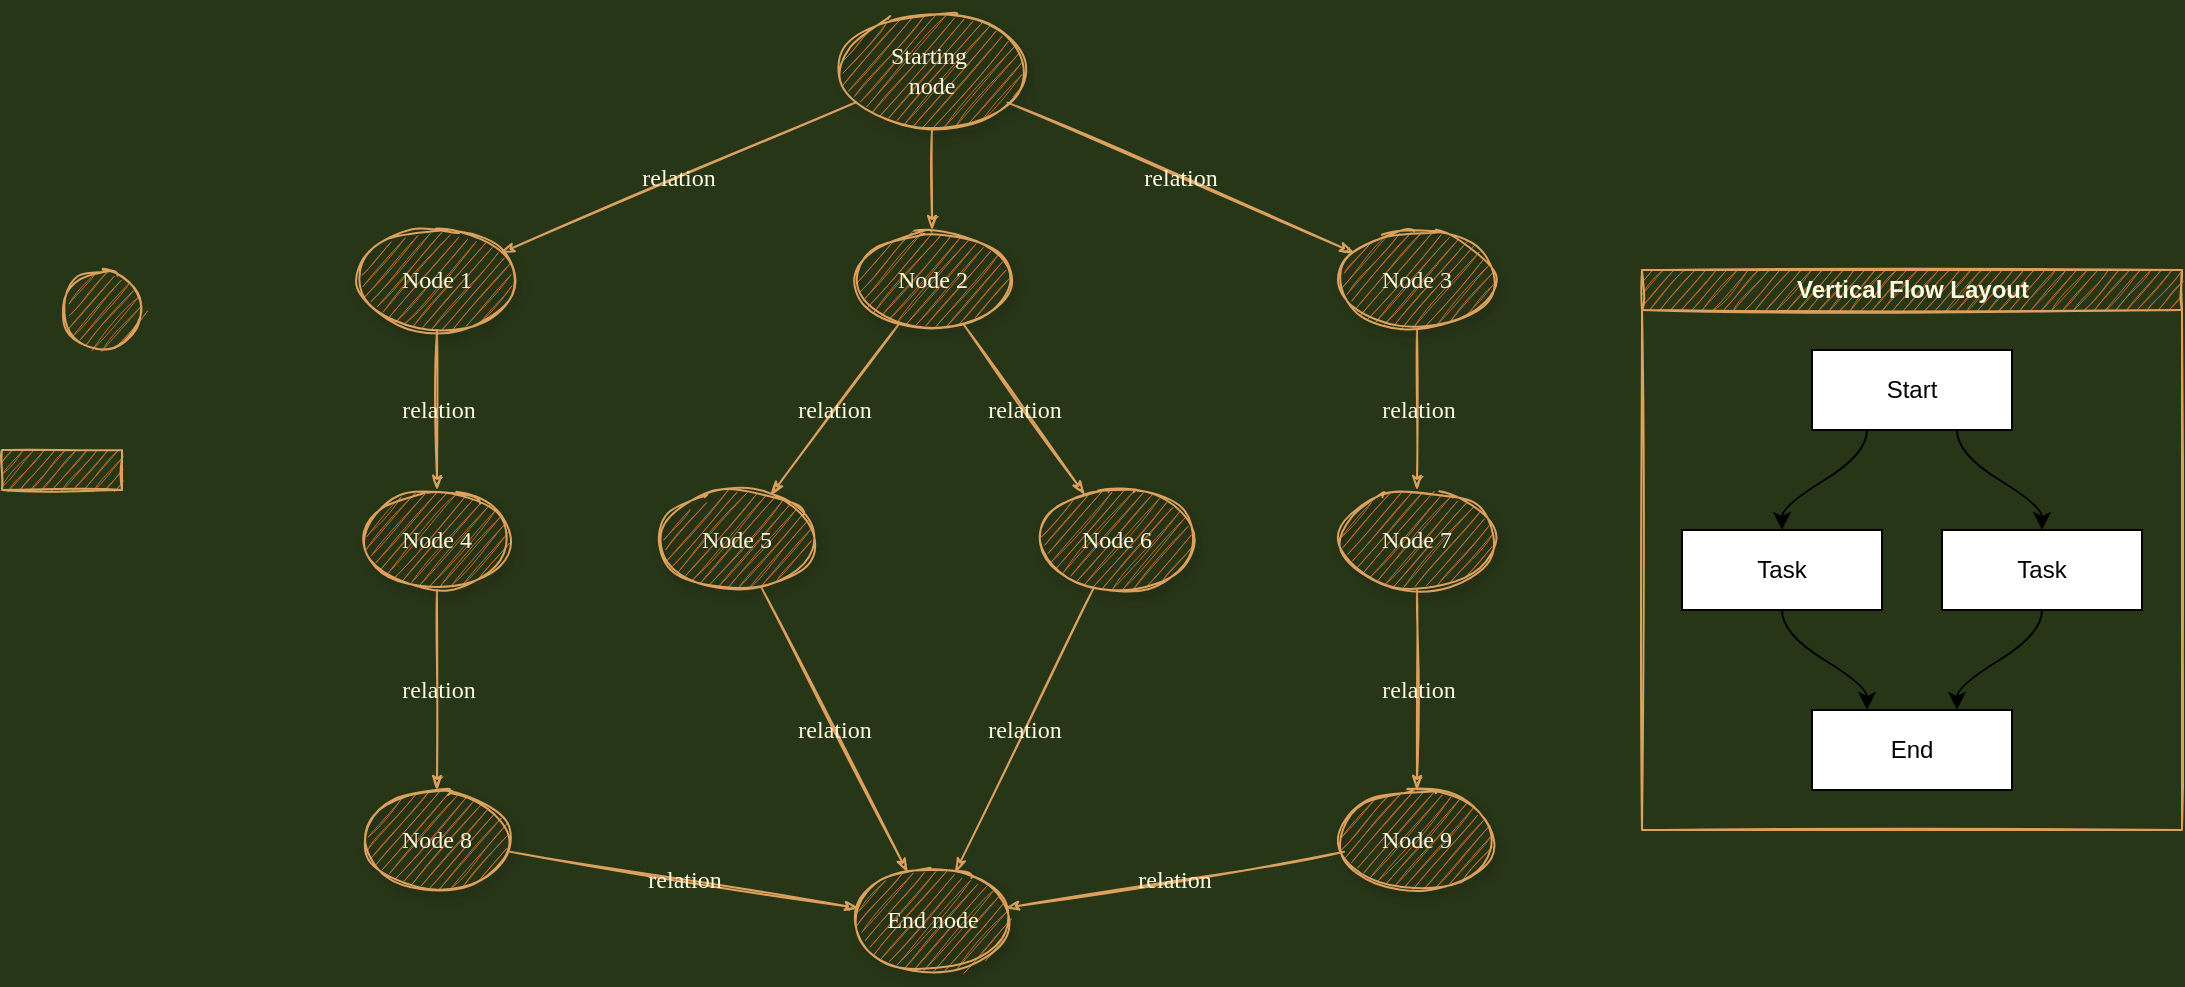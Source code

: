 <mxfile version="14.4.9" type="github">
  <diagram name="Page-1" id="42789a77-a242-8287-6e28-9cd8cfd52e62">
    <mxGraphModel dx="1401" dy="800" grid="1" gridSize="10" guides="1" tooltips="1" connect="1" arrows="1" fold="1" page="1" pageScale="1" pageWidth="1100" pageHeight="850" background="#283618" math="0" shadow="0">
      <root>
        <mxCell id="0" />
        <mxCell id="1" parent="0" />
        <mxCell id="1ea317790d2ca983-12" style="edgeStyle=none;rounded=1;html=1;labelBackgroundColor=none;startArrow=none;startFill=0;startSize=5;endArrow=classicThin;endFill=1;endSize=5;jettySize=auto;orthogonalLoop=1;strokeColor=#DDA15E;strokeWidth=1;fontFamily=Verdana;fontSize=12;sketch=1;fontColor=#FEFAE0;" parent="1" source="1ea317790d2ca983-1" target="1ea317790d2ca983-2" edge="1">
          <mxGeometry relative="1" as="geometry" />
        </mxCell>
        <mxCell id="1ea317790d2ca983-13" value="relation" style="edgeStyle=none;rounded=1;html=1;labelBackgroundColor=none;startArrow=none;startFill=0;startSize=5;endArrow=classicThin;endFill=1;endSize=5;jettySize=auto;orthogonalLoop=1;strokeColor=#DDA15E;strokeWidth=1;fontFamily=Verdana;fontSize=12;sketch=1;fontColor=#FEFAE0;" parent="1" source="1ea317790d2ca983-1" target="1ea317790d2ca983-9" edge="1">
          <mxGeometry relative="1" as="geometry" />
        </mxCell>
        <mxCell id="1ea317790d2ca983-14" value="relation" style="edgeStyle=none;rounded=1;html=1;labelBackgroundColor=none;startArrow=none;startFill=0;startSize=5;endArrow=classicThin;endFill=1;endSize=5;jettySize=auto;orthogonalLoop=1;strokeColor=#DDA15E;strokeWidth=1;fontFamily=Verdana;fontSize=12;sketch=1;fontColor=#FEFAE0;" parent="1" source="1ea317790d2ca983-1" target="1ea317790d2ca983-3" edge="1">
          <mxGeometry relative="1" as="geometry" />
        </mxCell>
        <mxCell id="1ea317790d2ca983-1" value="Starting&amp;nbsp;&lt;div&gt;node&lt;/div&gt;" style="ellipse;whiteSpace=wrap;html=1;rounded=0;shadow=1;comic=0;labelBackgroundColor=none;strokeWidth=1;fontFamily=Verdana;fontSize=12;align=center;sketch=1;fillColor=#BC6C25;strokeColor=#DDA15E;fontColor=#FEFAE0;" parent="1" vertex="1">
          <mxGeometry x="450" y="80" width="90" height="60" as="geometry" />
        </mxCell>
        <mxCell id="1ea317790d2ca983-21" value="relation" style="edgeStyle=none;rounded=1;html=1;labelBackgroundColor=none;startArrow=none;startFill=0;startSize=5;endArrow=classicThin;endFill=1;endSize=5;jettySize=auto;orthogonalLoop=1;strokeColor=#DDA15E;strokeWidth=1;fontFamily=Verdana;fontSize=12;sketch=1;fontColor=#FEFAE0;" parent="1" source="1ea317790d2ca983-2" target="1ea317790d2ca983-7" edge="1">
          <mxGeometry relative="1" as="geometry" />
        </mxCell>
        <mxCell id="1ea317790d2ca983-22" value="relation" style="edgeStyle=none;rounded=1;html=1;labelBackgroundColor=none;startArrow=none;startFill=0;startSize=5;endArrow=classicThin;endFill=1;endSize=5;jettySize=auto;orthogonalLoop=1;strokeColor=#DDA15E;strokeWidth=1;fontFamily=Verdana;fontSize=12;sketch=1;fontColor=#FEFAE0;" parent="1" source="1ea317790d2ca983-2" target="1ea317790d2ca983-6" edge="1">
          <mxGeometry relative="1" as="geometry" />
        </mxCell>
        <mxCell id="1ea317790d2ca983-2" value="&lt;span&gt;Node 2&lt;/span&gt;" style="ellipse;whiteSpace=wrap;html=1;rounded=0;shadow=1;comic=0;labelBackgroundColor=none;strokeWidth=1;fontFamily=Verdana;fontSize=12;align=center;sketch=1;fillColor=#BC6C25;strokeColor=#DDA15E;fontColor=#FEFAE0;" parent="1" vertex="1">
          <mxGeometry x="457.5" y="190" width="75" height="50" as="geometry" />
        </mxCell>
        <mxCell id="1ea317790d2ca983-15" value="relation" style="edgeStyle=none;rounded=1;html=1;labelBackgroundColor=none;startArrow=none;startFill=0;startSize=5;endArrow=classicThin;endFill=1;endSize=5;jettySize=auto;orthogonalLoop=1;strokeColor=#DDA15E;strokeWidth=1;fontFamily=Verdana;fontSize=12;sketch=1;fontColor=#FEFAE0;" parent="1" source="1ea317790d2ca983-3" target="1ea317790d2ca983-4" edge="1">
          <mxGeometry relative="1" as="geometry" />
        </mxCell>
        <mxCell id="1ea317790d2ca983-3" value="&lt;span&gt;Node 3&lt;/span&gt;" style="ellipse;whiteSpace=wrap;html=1;rounded=0;shadow=1;comic=0;labelBackgroundColor=none;strokeWidth=1;fontFamily=Verdana;fontSize=12;align=center;sketch=1;fillColor=#BC6C25;strokeColor=#DDA15E;fontColor=#FEFAE0;" parent="1" vertex="1">
          <mxGeometry x="700" y="190" width="75" height="50" as="geometry" />
        </mxCell>
        <mxCell id="1ea317790d2ca983-16" value="relation" style="edgeStyle=none;rounded=1;html=1;labelBackgroundColor=none;startArrow=none;startFill=0;startSize=5;endArrow=classicThin;endFill=1;endSize=5;jettySize=auto;orthogonalLoop=1;strokeColor=#DDA15E;strokeWidth=1;fontFamily=Verdana;fontSize=12;sketch=1;fontColor=#FEFAE0;" parent="1" source="1ea317790d2ca983-4" target="1ea317790d2ca983-5" edge="1">
          <mxGeometry relative="1" as="geometry" />
        </mxCell>
        <mxCell id="1ea317790d2ca983-4" value="&lt;span&gt;Node 7&lt;/span&gt;" style="ellipse;whiteSpace=wrap;html=1;rounded=0;shadow=1;comic=0;labelBackgroundColor=none;strokeWidth=1;fontFamily=Verdana;fontSize=12;align=center;sketch=1;fillColor=#BC6C25;strokeColor=#DDA15E;fontColor=#FEFAE0;" parent="1" vertex="1">
          <mxGeometry x="700" y="320" width="75" height="50" as="geometry" />
        </mxCell>
        <mxCell id="1ea317790d2ca983-17" value="relation" style="edgeStyle=none;rounded=1;html=1;labelBackgroundColor=none;startArrow=none;startFill=0;startSize=5;endArrow=classicThin;endFill=1;endSize=5;jettySize=auto;orthogonalLoop=1;strokeColor=#DDA15E;strokeWidth=1;fontFamily=Verdana;fontSize=12;sketch=1;fontColor=#FEFAE0;" parent="1" source="1ea317790d2ca983-5" target="1ea317790d2ca983-8" edge="1">
          <mxGeometry relative="1" as="geometry" />
        </mxCell>
        <mxCell id="1ea317790d2ca983-5" value="&lt;span&gt;Node 9&lt;/span&gt;" style="ellipse;whiteSpace=wrap;html=1;rounded=0;shadow=1;comic=0;labelBackgroundColor=none;strokeWidth=1;fontFamily=Verdana;fontSize=12;align=center;sketch=1;fillColor=#BC6C25;strokeColor=#DDA15E;fontColor=#FEFAE0;" parent="1" vertex="1">
          <mxGeometry x="700" y="470" width="75" height="50" as="geometry" />
        </mxCell>
        <mxCell id="1ea317790d2ca983-23" value="relation" style="edgeStyle=none;rounded=1;html=1;labelBackgroundColor=none;startArrow=none;startFill=0;startSize=5;endArrow=classicThin;endFill=1;endSize=5;jettySize=auto;orthogonalLoop=1;strokeColor=#DDA15E;strokeWidth=1;fontFamily=Verdana;fontSize=12;sketch=1;fontColor=#FEFAE0;" parent="1" source="1ea317790d2ca983-6" target="1ea317790d2ca983-8" edge="1">
          <mxGeometry relative="1" as="geometry" />
        </mxCell>
        <mxCell id="1ea317790d2ca983-6" value="&lt;span&gt;Node 6&lt;/span&gt;" style="ellipse;whiteSpace=wrap;html=1;rounded=0;shadow=1;comic=0;labelBackgroundColor=none;strokeWidth=1;fontFamily=Verdana;fontSize=12;align=center;sketch=1;fillColor=#BC6C25;strokeColor=#DDA15E;fontColor=#FEFAE0;" parent="1" vertex="1">
          <mxGeometry x="550" y="320" width="75" height="50" as="geometry" />
        </mxCell>
        <mxCell id="1ea317790d2ca983-24" value="relation" style="edgeStyle=none;rounded=1;html=1;labelBackgroundColor=none;startArrow=none;startFill=0;startSize=5;endArrow=classicThin;endFill=1;endSize=5;jettySize=auto;orthogonalLoop=1;strokeColor=#DDA15E;strokeWidth=1;fontFamily=Verdana;fontSize=12;sketch=1;fontColor=#FEFAE0;" parent="1" source="1ea317790d2ca983-7" target="1ea317790d2ca983-8" edge="1">
          <mxGeometry relative="1" as="geometry" />
        </mxCell>
        <mxCell id="1ea317790d2ca983-7" value="&lt;span&gt;Node 5&lt;/span&gt;" style="ellipse;whiteSpace=wrap;html=1;rounded=0;shadow=1;comic=0;labelBackgroundColor=none;strokeWidth=1;fontFamily=Verdana;fontSize=12;align=center;sketch=1;fillColor=#BC6C25;strokeColor=#DDA15E;fontColor=#FEFAE0;" parent="1" vertex="1">
          <mxGeometry x="360" y="320" width="75" height="50" as="geometry" />
        </mxCell>
        <mxCell id="1ea317790d2ca983-8" value="End node" style="ellipse;whiteSpace=wrap;html=1;rounded=0;shadow=1;comic=0;labelBackgroundColor=none;strokeWidth=1;fontFamily=Verdana;fontSize=12;align=center;sketch=1;fillColor=#BC6C25;strokeColor=#DDA15E;fontColor=#FEFAE0;" parent="1" vertex="1">
          <mxGeometry x="457.5" y="510" width="75" height="50" as="geometry" />
        </mxCell>
        <mxCell id="1ea317790d2ca983-19" value="relation" style="edgeStyle=none;rounded=1;html=1;labelBackgroundColor=none;startArrow=none;startFill=0;startSize=5;endArrow=classicThin;endFill=1;endSize=5;jettySize=auto;orthogonalLoop=1;strokeColor=#DDA15E;strokeWidth=1;fontFamily=Verdana;fontSize=12;sketch=1;fontColor=#FEFAE0;" parent="1" source="1ea317790d2ca983-9" target="1ea317790d2ca983-10" edge="1">
          <mxGeometry relative="1" as="geometry" />
        </mxCell>
        <mxCell id="1ea317790d2ca983-9" value="Node 1" style="ellipse;whiteSpace=wrap;html=1;rounded=0;shadow=1;comic=0;labelBackgroundColor=none;strokeWidth=1;fontFamily=Verdana;fontSize=12;align=center;sketch=1;fillColor=#BC6C25;strokeColor=#DDA15E;fontColor=#FEFAE0;" parent="1" vertex="1">
          <mxGeometry x="210" y="190" width="75" height="50" as="geometry" />
        </mxCell>
        <mxCell id="1ea317790d2ca983-20" value="relation" style="edgeStyle=none;rounded=1;html=1;labelBackgroundColor=none;startArrow=none;startFill=0;startSize=5;endArrow=classicThin;endFill=1;endSize=5;jettySize=auto;orthogonalLoop=1;strokeColor=#DDA15E;strokeWidth=1;fontFamily=Verdana;fontSize=12;sketch=1;fontColor=#FEFAE0;" parent="1" source="1ea317790d2ca983-10" target="1ea317790d2ca983-11" edge="1">
          <mxGeometry relative="1" as="geometry" />
        </mxCell>
        <mxCell id="1ea317790d2ca983-10" value="&lt;span&gt;Node 4&lt;/span&gt;" style="ellipse;whiteSpace=wrap;html=1;rounded=0;shadow=1;comic=0;labelBackgroundColor=none;strokeWidth=1;fontFamily=Verdana;fontSize=12;align=center;sketch=1;fillColor=#BC6C25;strokeColor=#DDA15E;fontColor=#FEFAE0;" parent="1" vertex="1">
          <mxGeometry x="210" y="320" width="75" height="50" as="geometry" />
        </mxCell>
        <mxCell id="1ea317790d2ca983-18" value="relation" style="edgeStyle=none;rounded=1;html=1;labelBackgroundColor=none;startArrow=none;startFill=0;startSize=5;endArrow=classicThin;endFill=1;endSize=5;jettySize=auto;orthogonalLoop=1;strokeColor=#DDA15E;strokeWidth=1;fontFamily=Verdana;fontSize=12;sketch=1;fontColor=#FEFAE0;" parent="1" source="1ea317790d2ca983-11" target="1ea317790d2ca983-8" edge="1">
          <mxGeometry relative="1" as="geometry" />
        </mxCell>
        <mxCell id="1ea317790d2ca983-11" value="&lt;span&gt;Node 8&lt;/span&gt;" style="ellipse;whiteSpace=wrap;html=1;rounded=0;shadow=1;comic=0;labelBackgroundColor=none;strokeWidth=1;fontFamily=Verdana;fontSize=12;align=center;sketch=1;fillColor=#BC6C25;strokeColor=#DDA15E;fontColor=#FEFAE0;" parent="1" vertex="1">
          <mxGeometry x="210" y="470" width="75" height="50" as="geometry" />
        </mxCell>
        <mxCell id="a5qM4OhPVGZD75mR0yhd-1" value="" style="ellipse;whiteSpace=wrap;html=1;aspect=fixed;sketch=1;fillColor=#BC6C25;strokeColor=#DDA15E;fontColor=#FEFAE0;" vertex="1" parent="1">
          <mxGeometry x="60" y="210" width="40" height="40" as="geometry" />
        </mxCell>
        <mxCell id="a5qM4OhPVGZD75mR0yhd-2" value="" style="rounded=0;whiteSpace=wrap;html=1;sketch=1;fillColor=#BC6C25;strokeColor=#DDA15E;fontColor=#FEFAE0;" vertex="1" parent="1">
          <mxGeometry x="30" y="300" width="60" height="20" as="geometry" />
        </mxCell>
        <mxCell id="a5qM4OhPVGZD75mR0yhd-7" value="Vertical Flow Layout" style="swimlane;html=1;startSize=20;horizontal=1;childLayout=flowLayout;flowOrientation=north;resizable=0;interRankCellSpacing=50;containerType=tree;rounded=0;sketch=1;strokeColor=#DDA15E;fillColor=#BC6C25;fontColor=#FEFAE0;" vertex="1" parent="1">
          <mxGeometry x="850" y="210" width="270" height="280" as="geometry" />
        </mxCell>
        <mxCell id="a5qM4OhPVGZD75mR0yhd-8" value="Start" style="whiteSpace=wrap;html=1;" vertex="1" parent="a5qM4OhPVGZD75mR0yhd-7">
          <mxGeometry x="85" y="40" width="100" height="40" as="geometry" />
        </mxCell>
        <mxCell id="a5qM4OhPVGZD75mR0yhd-9" value="Task" style="whiteSpace=wrap;html=1;" vertex="1" parent="a5qM4OhPVGZD75mR0yhd-7">
          <mxGeometry x="20" y="130" width="100" height="40" as="geometry" />
        </mxCell>
        <mxCell id="a5qM4OhPVGZD75mR0yhd-10" value="" style="html=1;curved=1;noEdgeStyle=1;orthogonal=1;" edge="1" parent="a5qM4OhPVGZD75mR0yhd-7" source="a5qM4OhPVGZD75mR0yhd-8" target="a5qM4OhPVGZD75mR0yhd-9">
          <mxGeometry relative="1" as="geometry">
            <Array as="points">
              <mxPoint x="112.5" y="92" />
              <mxPoint x="70" y="118" />
            </Array>
          </mxGeometry>
        </mxCell>
        <mxCell id="a5qM4OhPVGZD75mR0yhd-11" value="Task" style="whiteSpace=wrap;html=1;" vertex="1" parent="a5qM4OhPVGZD75mR0yhd-7">
          <mxGeometry x="150" y="130" width="100" height="40" as="geometry" />
        </mxCell>
        <mxCell id="a5qM4OhPVGZD75mR0yhd-12" value="" style="html=1;curved=1;noEdgeStyle=1;orthogonal=1;" edge="1" parent="a5qM4OhPVGZD75mR0yhd-7" source="a5qM4OhPVGZD75mR0yhd-8" target="a5qM4OhPVGZD75mR0yhd-11">
          <mxGeometry relative="1" as="geometry">
            <Array as="points">
              <mxPoint x="157.5" y="92" />
              <mxPoint x="200" y="118" />
            </Array>
          </mxGeometry>
        </mxCell>
        <mxCell id="a5qM4OhPVGZD75mR0yhd-13" value="End" style="whiteSpace=wrap;html=1;" vertex="1" parent="a5qM4OhPVGZD75mR0yhd-7">
          <mxGeometry x="85" y="220" width="100" height="40" as="geometry" />
        </mxCell>
        <mxCell id="a5qM4OhPVGZD75mR0yhd-14" value="" style="html=1;curved=1;noEdgeStyle=1;orthogonal=1;" edge="1" parent="a5qM4OhPVGZD75mR0yhd-7" source="a5qM4OhPVGZD75mR0yhd-9" target="a5qM4OhPVGZD75mR0yhd-13">
          <mxGeometry relative="1" as="geometry">
            <Array as="points">
              <mxPoint x="70" y="182" />
              <mxPoint x="112.5" y="208" />
            </Array>
          </mxGeometry>
        </mxCell>
        <mxCell id="a5qM4OhPVGZD75mR0yhd-15" value="" style="html=1;curved=1;noEdgeStyle=1;orthogonal=1;" edge="1" parent="a5qM4OhPVGZD75mR0yhd-7" source="a5qM4OhPVGZD75mR0yhd-11" target="a5qM4OhPVGZD75mR0yhd-13">
          <mxGeometry relative="1" as="geometry">
            <Array as="points">
              <mxPoint x="200" y="182" />
              <mxPoint x="157.5" y="208" />
            </Array>
          </mxGeometry>
        </mxCell>
      </root>
    </mxGraphModel>
  </diagram>
</mxfile>
